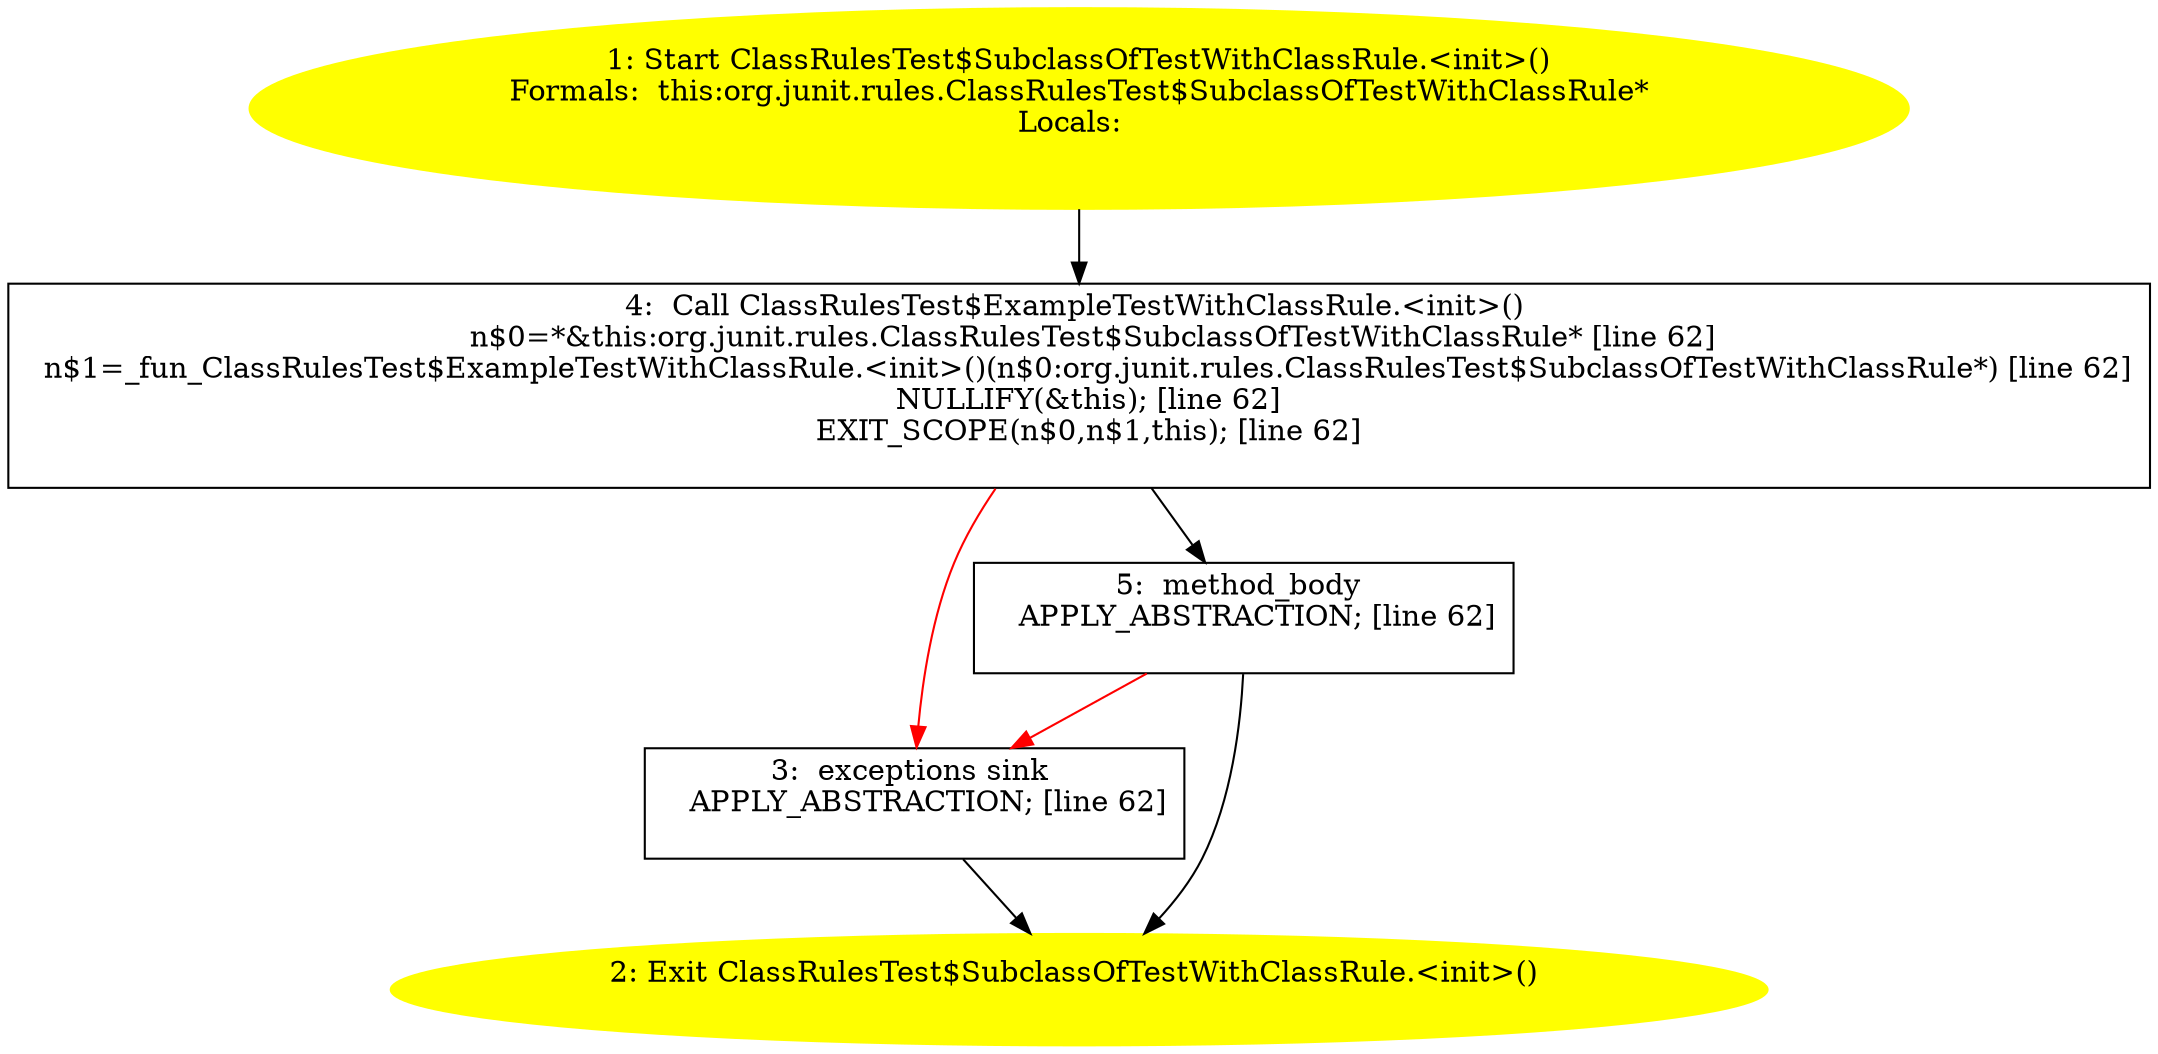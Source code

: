 /* @generated */
digraph cfg {
"org.junit.rules.ClassRulesTest$SubclassOfTestWithClassRule.<init>().cea5e7c1a6281588269a75b2986f48bc_1" [label="1: Start ClassRulesTest$SubclassOfTestWithClassRule.<init>()\nFormals:  this:org.junit.rules.ClassRulesTest$SubclassOfTestWithClassRule*\nLocals:  \n  " color=yellow style=filled]
	

	 "org.junit.rules.ClassRulesTest$SubclassOfTestWithClassRule.<init>().cea5e7c1a6281588269a75b2986f48bc_1" -> "org.junit.rules.ClassRulesTest$SubclassOfTestWithClassRule.<init>().cea5e7c1a6281588269a75b2986f48bc_4" ;
"org.junit.rules.ClassRulesTest$SubclassOfTestWithClassRule.<init>().cea5e7c1a6281588269a75b2986f48bc_2" [label="2: Exit ClassRulesTest$SubclassOfTestWithClassRule.<init>() \n  " color=yellow style=filled]
	

"org.junit.rules.ClassRulesTest$SubclassOfTestWithClassRule.<init>().cea5e7c1a6281588269a75b2986f48bc_3" [label="3:  exceptions sink \n   APPLY_ABSTRACTION; [line 62]\n " shape="box"]
	

	 "org.junit.rules.ClassRulesTest$SubclassOfTestWithClassRule.<init>().cea5e7c1a6281588269a75b2986f48bc_3" -> "org.junit.rules.ClassRulesTest$SubclassOfTestWithClassRule.<init>().cea5e7c1a6281588269a75b2986f48bc_2" ;
"org.junit.rules.ClassRulesTest$SubclassOfTestWithClassRule.<init>().cea5e7c1a6281588269a75b2986f48bc_4" [label="4:  Call ClassRulesTest$ExampleTestWithClassRule.<init>() \n   n$0=*&this:org.junit.rules.ClassRulesTest$SubclassOfTestWithClassRule* [line 62]\n  n$1=_fun_ClassRulesTest$ExampleTestWithClassRule.<init>()(n$0:org.junit.rules.ClassRulesTest$SubclassOfTestWithClassRule*) [line 62]\n  NULLIFY(&this); [line 62]\n  EXIT_SCOPE(n$0,n$1,this); [line 62]\n " shape="box"]
	

	 "org.junit.rules.ClassRulesTest$SubclassOfTestWithClassRule.<init>().cea5e7c1a6281588269a75b2986f48bc_4" -> "org.junit.rules.ClassRulesTest$SubclassOfTestWithClassRule.<init>().cea5e7c1a6281588269a75b2986f48bc_5" ;
	 "org.junit.rules.ClassRulesTest$SubclassOfTestWithClassRule.<init>().cea5e7c1a6281588269a75b2986f48bc_4" -> "org.junit.rules.ClassRulesTest$SubclassOfTestWithClassRule.<init>().cea5e7c1a6281588269a75b2986f48bc_3" [color="red" ];
"org.junit.rules.ClassRulesTest$SubclassOfTestWithClassRule.<init>().cea5e7c1a6281588269a75b2986f48bc_5" [label="5:  method_body \n   APPLY_ABSTRACTION; [line 62]\n " shape="box"]
	

	 "org.junit.rules.ClassRulesTest$SubclassOfTestWithClassRule.<init>().cea5e7c1a6281588269a75b2986f48bc_5" -> "org.junit.rules.ClassRulesTest$SubclassOfTestWithClassRule.<init>().cea5e7c1a6281588269a75b2986f48bc_2" ;
	 "org.junit.rules.ClassRulesTest$SubclassOfTestWithClassRule.<init>().cea5e7c1a6281588269a75b2986f48bc_5" -> "org.junit.rules.ClassRulesTest$SubclassOfTestWithClassRule.<init>().cea5e7c1a6281588269a75b2986f48bc_3" [color="red" ];
}
